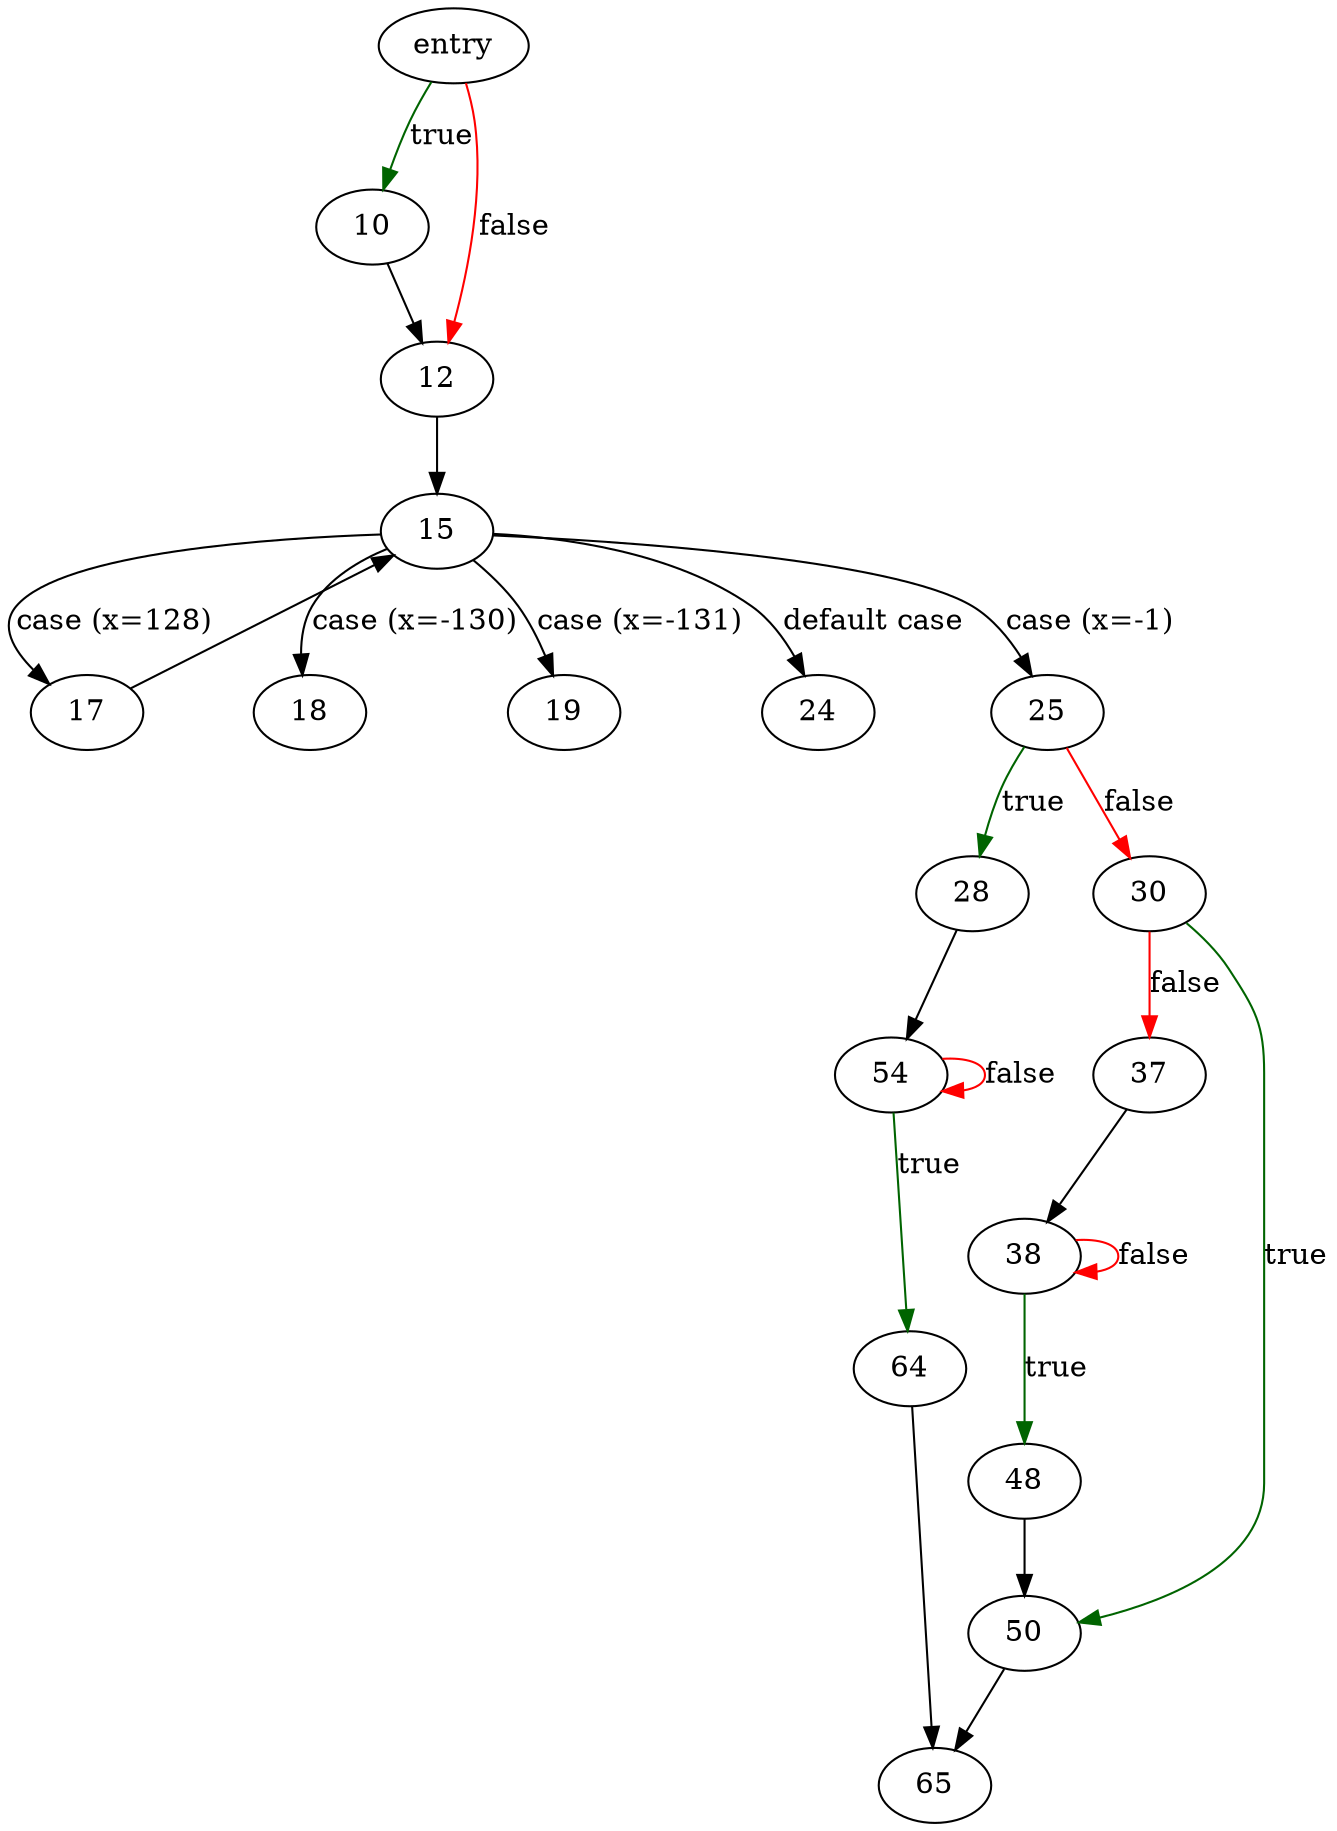 digraph "main" {
	// Node definitions.
	2 [label=entry];
	10;
	12;
	15;
	17;
	18;
	19;
	24;
	25;
	28;
	30;
	37;
	38;
	48;
	50;
	54;
	64;
	65;

	// Edge definitions.
	2 -> 10 [
		color=darkgreen
		label=true
	];
	2 -> 12 [
		color=red
		label=false
	];
	10 -> 12;
	12 -> 15;
	15 -> 17 [label="case (x=128)"];
	15 -> 18 [label="case (x=-130)"];
	15 -> 19 [label="case (x=-131)"];
	15 -> 24 [label="default case"];
	15 -> 25 [label="case (x=-1)"];
	17 -> 15;
	25 -> 28 [
		color=darkgreen
		label=true
	];
	25 -> 30 [
		color=red
		label=false
	];
	28 -> 54;
	30 -> 37 [
		color=red
		label=false
	];
	30 -> 50 [
		color=darkgreen
		label=true
	];
	37 -> 38;
	38 -> 38 [
		color=red
		label=false
	];
	38 -> 48 [
		color=darkgreen
		label=true
	];
	48 -> 50;
	50 -> 65;
	54 -> 54 [
		color=red
		label=false
	];
	54 -> 64 [
		color=darkgreen
		label=true
	];
	64 -> 65;
}